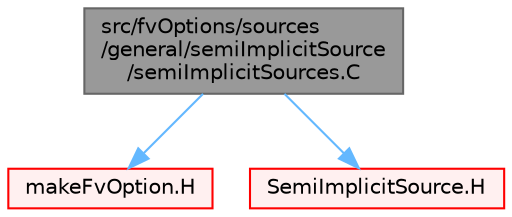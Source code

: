 digraph "src/fvOptions/sources/general/semiImplicitSource/semiImplicitSources.C"
{
 // LATEX_PDF_SIZE
  bgcolor="transparent";
  edge [fontname=Helvetica,fontsize=10,labelfontname=Helvetica,labelfontsize=10];
  node [fontname=Helvetica,fontsize=10,shape=box,height=0.2,width=0.4];
  Node1 [id="Node000001",label="src/fvOptions/sources\l/general/semiImplicitSource\l/semiImplicitSources.C",height=0.2,width=0.4,color="gray40", fillcolor="grey60", style="filled", fontcolor="black",tooltip=" "];
  Node1 -> Node2 [id="edge1_Node000001_Node000002",color="steelblue1",style="solid",tooltip=" "];
  Node2 [id="Node000002",label="makeFvOption.H",height=0.2,width=0.4,color="red", fillcolor="#FFF0F0", style="filled",URL="$makeFvOption_8H.html",tooltip=" "];
  Node1 -> Node166 [id="edge2_Node000001_Node000166",color="steelblue1",style="solid",tooltip=" "];
  Node166 [id="Node000166",label="SemiImplicitSource.H",height=0.2,width=0.4,color="red", fillcolor="#FFF0F0", style="filled",URL="$SemiImplicitSource_8H.html",tooltip=" "];
}
